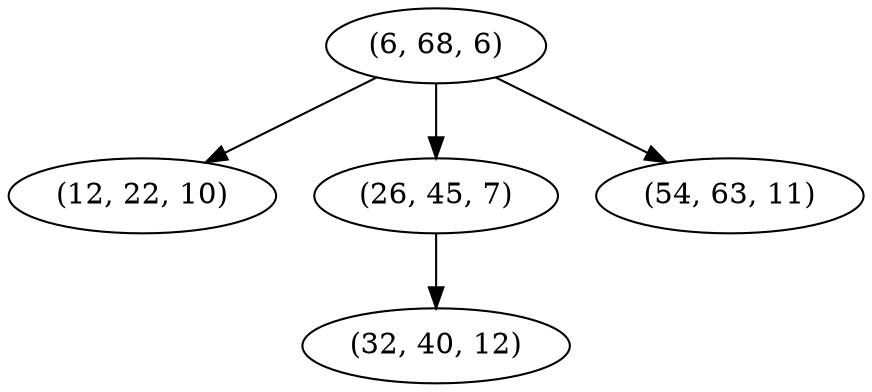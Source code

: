 digraph tree {
    "(6, 68, 6)";
    "(12, 22, 10)";
    "(26, 45, 7)";
    "(32, 40, 12)";
    "(54, 63, 11)";
    "(6, 68, 6)" -> "(12, 22, 10)";
    "(6, 68, 6)" -> "(26, 45, 7)";
    "(6, 68, 6)" -> "(54, 63, 11)";
    "(26, 45, 7)" -> "(32, 40, 12)";
}
